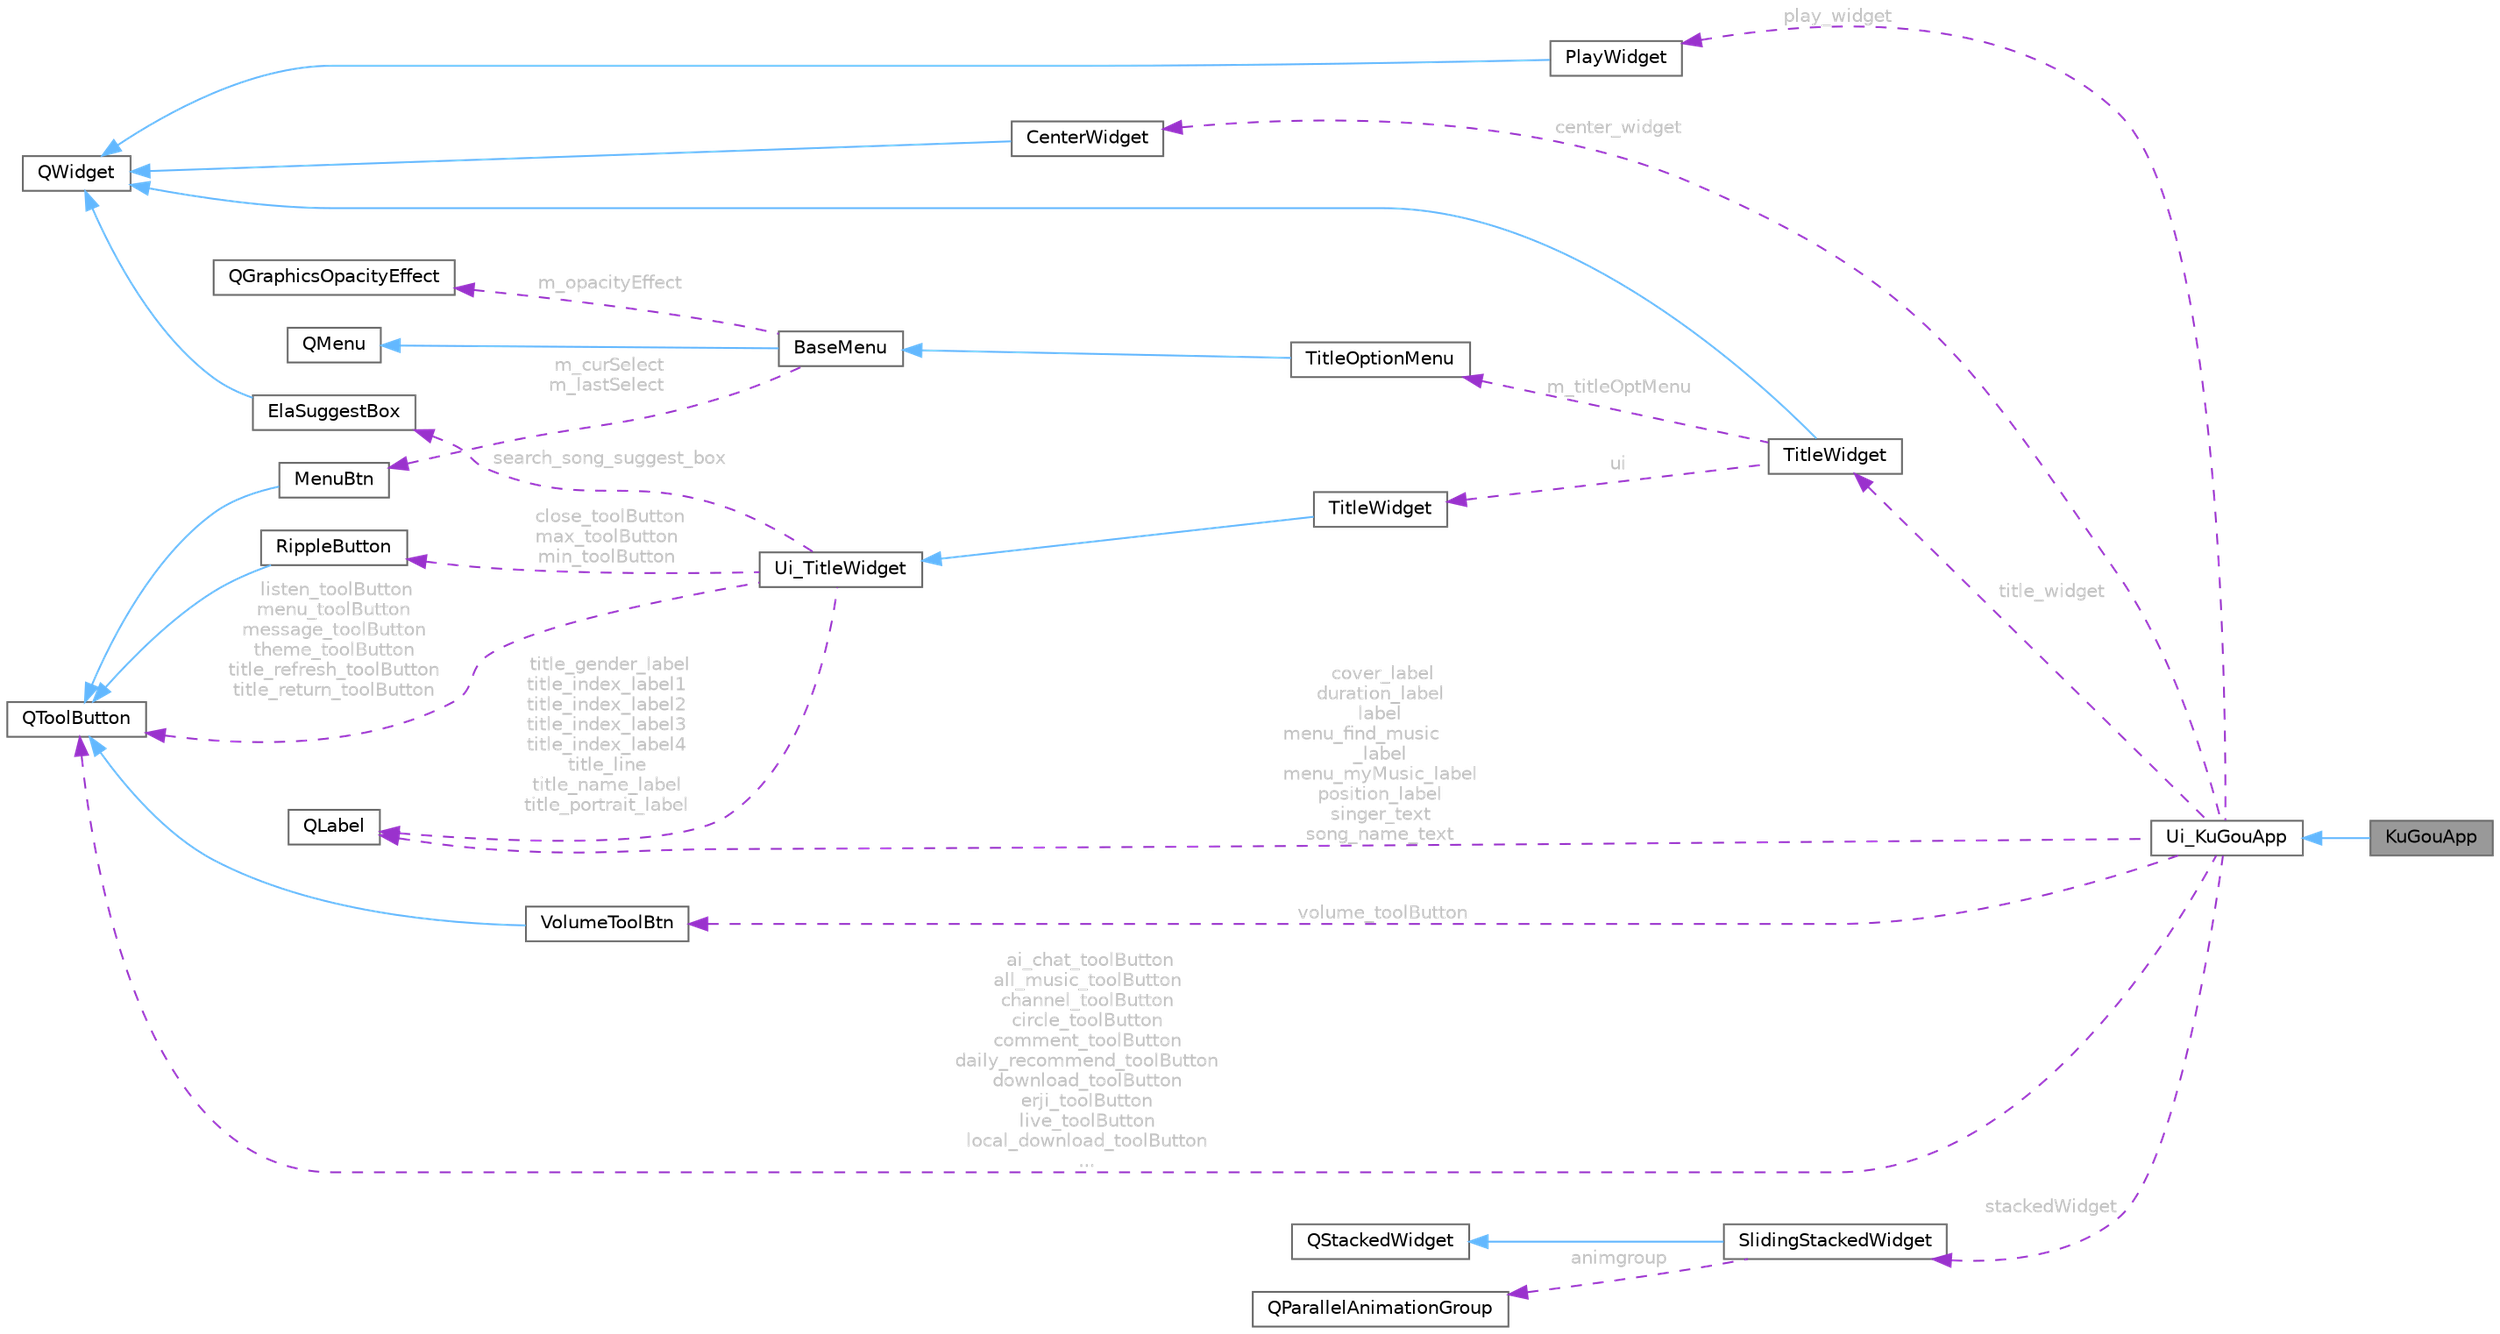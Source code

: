 digraph "KuGouApp"
{
 // LATEX_PDF_SIZE
  bgcolor="transparent";
  edge [fontname=Helvetica,fontsize=10,labelfontname=Helvetica,labelfontsize=10];
  node [fontname=Helvetica,fontsize=10,shape=box,height=0.2,width=0.4];
  rankdir="LR";
  Node1 [id="Node000001",label="KuGouApp",height=0.2,width=0.4,color="gray40", fillcolor="grey60", style="filled", fontcolor="black",tooltip=" "];
  Node2 -> Node1 [id="edge1_Node000001_Node000002",dir="back",color="steelblue1",style="solid",tooltip=" "];
  Node2 [id="Node000002",label="Ui_KuGouApp",height=0.2,width=0.4,color="gray40", fillcolor="white", style="filled",URL="$class_ui___ku_gou_app.html",tooltip=" "];
  Node3 -> Node2 [id="edge2_Node000002_Node000003",dir="back",color="darkorchid3",style="dashed",tooltip=" ",label=" title_widget",fontcolor="grey" ];
  Node3 [id="Node000003",label="TitleWidget",height=0.2,width=0.4,color="gray40", fillcolor="white", style="filled",URL="$class_title_widget.html",tooltip="自定义标题栏控件类，继承自 QWidget，支持界面导航、菜单显示和窗口控制"];
  Node4 -> Node3 [id="edge3_Node000003_Node000004",dir="back",color="steelblue1",style="solid",tooltip=" "];
  Node4 [id="Node000004",label="QWidget",height=0.2,width=0.4,color="gray40", fillcolor="white", style="filled",tooltip=" "];
  Node5 -> Node3 [id="edge4_Node000003_Node000005",dir="back",color="darkorchid3",style="dashed",tooltip=" ",label=" ui",fontcolor="grey" ];
  Node5 [id="Node000005",label="TitleWidget",height=0.2,width=0.4,color="gray40", fillcolor="white", style="filled",URL="$class_ui_1_1_title_widget.html",tooltip=" "];
  Node6 -> Node5 [id="edge5_Node000005_Node000006",dir="back",color="steelblue1",style="solid",tooltip=" "];
  Node6 [id="Node000006",label="Ui_TitleWidget",height=0.2,width=0.4,color="gray40", fillcolor="white", style="filled",URL="$class_ui___title_widget.html",tooltip=" "];
  Node7 -> Node6 [id="edge6_Node000006_Node000007",dir="back",color="darkorchid3",style="dashed",tooltip=" ",label=" listen_toolButton\nmenu_toolButton\nmessage_toolButton\ntheme_toolButton\ntitle_refresh_toolButton\ntitle_return_toolButton",fontcolor="grey" ];
  Node7 [id="Node000007",label="QToolButton",height=0.2,width=0.4,color="gray40", fillcolor="white", style="filled",URL="$class_q_tool_button.html",tooltip="工具按钮类"];
  Node8 -> Node6 [id="edge7_Node000006_Node000008",dir="back",color="darkorchid3",style="dashed",tooltip=" ",label=" title_gender_label\ntitle_index_label1\ntitle_index_label2\ntitle_index_label3\ntitle_index_label4\ntitle_line\ntitle_name_label\ntitle_portrait_label",fontcolor="grey" ];
  Node8 [id="Node000008",label="QLabel",height=0.2,width=0.4,color="gray40", fillcolor="white", style="filled",URL="$class_q_label.html",tooltip="标签控件类"];
  Node9 -> Node6 [id="edge8_Node000006_Node000009",dir="back",color="darkorchid3",style="dashed",tooltip=" ",label=" search_song_suggest_box",fontcolor="grey" ];
  Node9 [id="Node000009",label="ElaSuggestBox",height=0.2,width=0.4,color="gray40", fillcolor="white", style="filled",URL="$class_ela_suggest_box.html",tooltip=" "];
  Node4 -> Node9 [id="edge9_Node000009_Node000004",dir="back",color="steelblue1",style="solid",tooltip=" "];
  Node10 -> Node6 [id="edge10_Node000006_Node000010",dir="back",color="darkorchid3",style="dashed",tooltip=" ",label=" close_toolButton\nmax_toolButton\nmin_toolButton",fontcolor="grey" ];
  Node10 [id="Node000010",label="RippleButton",height=0.2,width=0.4,color="gray40", fillcolor="white", style="filled",URL="$class_ripple_button.html",tooltip="带涟漪效果的按钮类，支持阴影和自定义图标"];
  Node7 -> Node10 [id="edge11_Node000010_Node000007",dir="back",color="steelblue1",style="solid",tooltip=" "];
  Node11 -> Node3 [id="edge12_Node000003_Node000011",dir="back",color="darkorchid3",style="dashed",tooltip=" ",label=" m_titleOptMenu",fontcolor="grey" ];
  Node11 [id="Node000011",label="TitleOptionMenu",height=0.2,width=0.4,color="gray40", fillcolor="white", style="filled",URL="$class_title_option_menu.html",tooltip="标题栏选项菜单类，继承自 BaseMenu，提供壁纸、设置、退出等功能"];
  Node12 -> Node11 [id="edge13_Node000011_Node000012",dir="back",color="steelblue1",style="solid",tooltip=" "];
  Node12 [id="Node000012",label="BaseMenu",height=0.2,width=0.4,color="gray40", fillcolor="white", style="filled",URL="$class_base_menu.html",tooltip="菜单基类，继承自 QMenu，提供阴影、动画和悬停状态管理功能"];
  Node13 -> Node12 [id="edge14_Node000012_Node000013",dir="back",color="steelblue1",style="solid",tooltip=" "];
  Node13 [id="Node000013",label="QMenu",height=0.2,width=0.4,color="gray40", fillcolor="white", style="filled",tooltip=" "];
  Node14 -> Node12 [id="edge15_Node000012_Node000014",dir="back",color="darkorchid3",style="dashed",tooltip=" ",label=" m_curSelect\nm_lastSelect",fontcolor="grey" ];
  Node14 [id="Node000014",label="MenuBtn",height=0.2,width=0.4,color="gray40", fillcolor="white", style="filled",URL="$class_menu_btn.html",tooltip="自定义菜单按钮类，继承自 QToolButton，支持图标切换和事件过滤"];
  Node7 -> Node14 [id="edge16_Node000014_Node000007",dir="back",color="steelblue1",style="solid",tooltip=" "];
  Node15 -> Node12 [id="edge17_Node000012_Node000015",dir="back",color="darkorchid3",style="dashed",tooltip=" ",label=" m_opacityEffect",fontcolor="grey" ];
  Node15 [id="Node000015",label="QGraphicsOpacityEffect",height=0.2,width=0.4,color="gray40", fillcolor="white", style="filled",URL="$class_q_graphics_opacity_effect.html",tooltip="图形透明效果类"];
  Node16 -> Node2 [id="edge18_Node000002_Node000016",dir="back",color="darkorchid3",style="dashed",tooltip=" ",label=" center_widget",fontcolor="grey" ];
  Node16 [id="Node000016",label="CenterWidget",height=0.2,width=0.4,color="gray40", fillcolor="white", style="filled",URL="$class_center_widget.html",tooltip="自定义中心控件类，继承自 QWidget，支持线性渐变阴影"];
  Node4 -> Node16 [id="edge19_Node000016_Node000004",dir="back",color="steelblue1",style="solid",tooltip=" "];
  Node8 -> Node2 [id="edge20_Node000002_Node000008",dir="back",color="darkorchid3",style="dashed",tooltip=" ",label=" cover_label\nduration_label\nlabel\nmenu_find_music\l_label\nmenu_myMusic_label\nposition_label\nsinger_text\nsong_name_text",fontcolor="grey" ];
  Node7 -> Node2 [id="edge21_Node000002_Node000007",dir="back",color="darkorchid3",style="dashed",tooltip=" ",label=" ai_chat_toolButton\nall_music_toolButton\nchannel_toolButton\ncircle_toolButton\ncomment_toolButton\ndaily_recommend_toolButton\ndownload_toolButton\nerji_toolButton\nlive_toolButton\nlocal_download_toolButton\n...",fontcolor="grey" ];
  Node17 -> Node2 [id="edge22_Node000002_Node000017",dir="back",color="darkorchid3",style="dashed",tooltip=" ",label=" stackedWidget",fontcolor="grey" ];
  Node17 [id="Node000017",label="SlidingStackedWidget",height=0.2,width=0.4,color="gray40", fillcolor="white", style="filled",URL="$class_sliding_stacked_widget.html",tooltip="自定义堆栈窗口类，继承自 QStackedWidget，支持页面滑动动画"];
  Node18 -> Node17 [id="edge23_Node000017_Node000018",dir="back",color="steelblue1",style="solid",tooltip=" "];
  Node18 [id="Node000018",label="QStackedWidget",height=0.2,width=0.4,color="gray40", fillcolor="white", style="filled",tooltip=" "];
  Node19 -> Node17 [id="edge24_Node000017_Node000019",dir="back",color="darkorchid3",style="dashed",tooltip=" ",label=" animgroup",fontcolor="grey" ];
  Node19 [id="Node000019",label="QParallelAnimationGroup",height=0.2,width=0.4,color="gray40", fillcolor="white", style="filled",URL="$class_q_parallel_animation_group.html",tooltip="并行动画组类"];
  Node20 -> Node2 [id="edge25_Node000002_Node000020",dir="back",color="darkorchid3",style="dashed",tooltip=" ",label=" play_widget",fontcolor="grey" ];
  Node20 [id="Node000020",label="PlayWidget",height=0.2,width=0.4,color="gray40", fillcolor="white", style="filled",URL="$class_play_widget.html",tooltip="自定义播放控件类，继承自 QWidget，支持圆角阴影和双击信号"];
  Node4 -> Node20 [id="edge26_Node000020_Node000004",dir="back",color="steelblue1",style="solid",tooltip=" "];
  Node21 -> Node2 [id="edge27_Node000002_Node000021",dir="back",color="darkorchid3",style="dashed",tooltip=" ",label=" volume_toolButton",fontcolor="grey" ];
  Node21 [id="Node000021",label="VolumeToolBtn",height=0.2,width=0.4,color="gray40", fillcolor="white", style="filled",URL="$class_volume_tool_btn.html",tooltip="音量调节按钮类，继承自 QToolButton，支持音量滑块和静音功能"];
  Node7 -> Node21 [id="edge28_Node000021_Node000007",dir="back",color="steelblue1",style="solid",tooltip=" "];
}
